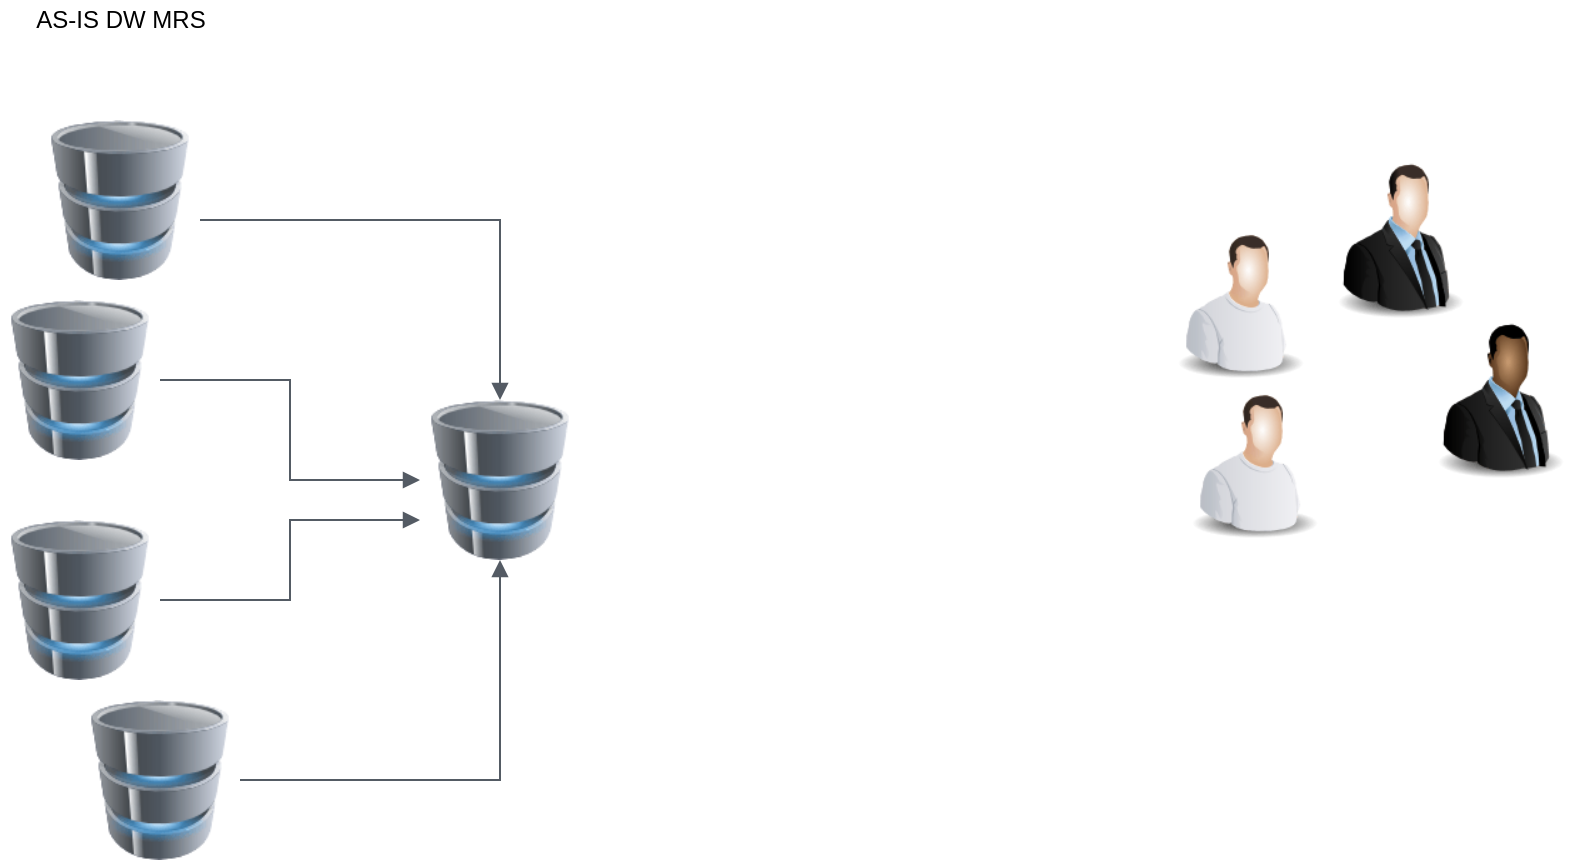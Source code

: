 <mxfile version="13.1.1" type="github"><diagram id="inYkrisZdpCWvH0mylS8" name="Page-1"><mxGraphModel dx="868" dy="433" grid="1" gridSize="10" guides="1" tooltips="1" connect="1" arrows="1" fold="1" page="1" pageScale="1" pageWidth="827" pageHeight="1169" math="0" shadow="0"><root><mxCell id="0"/><mxCell id="1" parent="0"/><mxCell id="4Zabpoj7PgC8b4IljEoc-1" value="" style="image;html=1;labelBackgroundColor=#ffffff;image=img/lib/clip_art/people/Worker_Man_128x128.png" vertex="1" parent="1"><mxGeometry x="740" y="130" width="80" height="80" as="geometry"/></mxCell><mxCell id="4Zabpoj7PgC8b4IljEoc-2" value="" style="image;html=1;labelBackgroundColor=#ffffff;image=img/lib/clip_art/people/Worker_Man_128x128.png" vertex="1" parent="1"><mxGeometry x="747" y="210" width="80" height="80" as="geometry"/></mxCell><mxCell id="4Zabpoj7PgC8b4IljEoc-3" value="" style="image;html=1;labelBackgroundColor=#ffffff;image=img/lib/clip_art/people/Suit_Man_128x128.png" vertex="1" parent="1"><mxGeometry x="820" y="100" width="80" height="80" as="geometry"/></mxCell><mxCell id="4Zabpoj7PgC8b4IljEoc-4" value="" style="image;html=1;labelBackgroundColor=#ffffff;image=img/lib/clip_art/people/Suit_Man_Black_128x128.png" vertex="1" parent="1"><mxGeometry x="870" y="180" width="80" height="80" as="geometry"/></mxCell><mxCell id="4Zabpoj7PgC8b4IljEoc-5" value="" style="image;html=1;labelBackgroundColor=#ffffff;image=img/lib/clip_art/computers/Database_128x128.png" vertex="1" parent="1"><mxGeometry x="180" y="80" width="80" height="80" as="geometry"/></mxCell><mxCell id="4Zabpoj7PgC8b4IljEoc-6" value="" style="image;html=1;labelBackgroundColor=#ffffff;image=img/lib/clip_art/computers/Database_128x128.png" vertex="1" parent="1"><mxGeometry x="160" y="170" width="80" height="80" as="geometry"/></mxCell><mxCell id="4Zabpoj7PgC8b4IljEoc-7" value="" style="image;html=1;labelBackgroundColor=#ffffff;image=img/lib/clip_art/computers/Database_128x128.png" vertex="1" parent="1"><mxGeometry x="160" y="280" width="80" height="80" as="geometry"/></mxCell><mxCell id="4Zabpoj7PgC8b4IljEoc-8" value="" style="image;html=1;labelBackgroundColor=#ffffff;image=img/lib/clip_art/computers/Database_128x128.png" vertex="1" parent="1"><mxGeometry x="200" y="370" width="80" height="80" as="geometry"/></mxCell><mxCell id="4Zabpoj7PgC8b4IljEoc-9" value="" style="image;html=1;labelBackgroundColor=#ffffff;image=img/lib/clip_art/computers/Database_128x128.png" vertex="1" parent="1"><mxGeometry x="370" y="220" width="80" height="80" as="geometry"/></mxCell><mxCell id="4Zabpoj7PgC8b4IljEoc-10" value="" style="edgeStyle=orthogonalEdgeStyle;html=1;endArrow=block;elbow=vertical;startArrow=none;endFill=1;strokeColor=#545B64;rounded=0;" edge="1" parent="1" source="4Zabpoj7PgC8b4IljEoc-5" target="4Zabpoj7PgC8b4IljEoc-9"><mxGeometry width="100" relative="1" as="geometry"><mxPoint x="300" y="130" as="sourcePoint"/><mxPoint x="400" y="130" as="targetPoint"/><Array as="points"><mxPoint x="410" y="130"/></Array></mxGeometry></mxCell><mxCell id="4Zabpoj7PgC8b4IljEoc-11" value="" style="edgeStyle=orthogonalEdgeStyle;html=1;endArrow=block;elbow=vertical;startArrow=none;endFill=1;strokeColor=#545B64;rounded=0;" edge="1" parent="1" source="4Zabpoj7PgC8b4IljEoc-6" target="4Zabpoj7PgC8b4IljEoc-9"><mxGeometry width="100" relative="1" as="geometry"><mxPoint x="500" y="230" as="sourcePoint"/><mxPoint x="600" y="230" as="targetPoint"/></mxGeometry></mxCell><mxCell id="4Zabpoj7PgC8b4IljEoc-12" value="" style="edgeStyle=orthogonalEdgeStyle;html=1;endArrow=block;elbow=vertical;startArrow=none;endFill=1;strokeColor=#545B64;rounded=0;entryX=0;entryY=0.75;entryDx=0;entryDy=0;" edge="1" parent="1" source="4Zabpoj7PgC8b4IljEoc-7" target="4Zabpoj7PgC8b4IljEoc-9"><mxGeometry width="100" relative="1" as="geometry"><mxPoint x="240" y="340" as="sourcePoint"/><mxPoint x="340" y="340" as="targetPoint"/></mxGeometry></mxCell><mxCell id="4Zabpoj7PgC8b4IljEoc-13" value="" style="edgeStyle=orthogonalEdgeStyle;html=1;endArrow=block;elbow=vertical;startArrow=none;endFill=1;strokeColor=#545B64;rounded=0;entryX=0.5;entryY=1;entryDx=0;entryDy=0;" edge="1" parent="1" source="4Zabpoj7PgC8b4IljEoc-8" target="4Zabpoj7PgC8b4IljEoc-9"><mxGeometry width="100" relative="1" as="geometry"><mxPoint x="500" y="230" as="sourcePoint"/><mxPoint x="600" y="230" as="targetPoint"/><Array as="points"><mxPoint x="410" y="410"/></Array></mxGeometry></mxCell><mxCell id="4Zabpoj7PgC8b4IljEoc-14" value="AS-IS DW MRS" style="text;html=1;resizable=0;autosize=1;align=center;verticalAlign=middle;points=[];fillColor=none;strokeColor=none;rounded=0;" vertex="1" parent="1"><mxGeometry x="170" y="20" width="100" height="20" as="geometry"/></mxCell></root></mxGraphModel></diagram></mxfile>